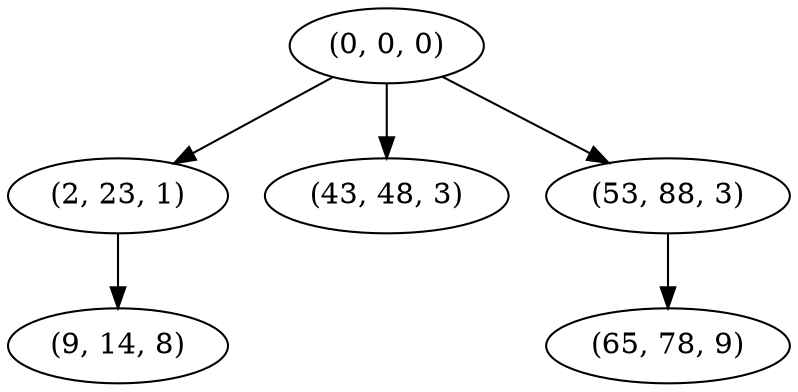 digraph tree {
    "(0, 0, 0)";
    "(2, 23, 1)";
    "(9, 14, 8)";
    "(43, 48, 3)";
    "(53, 88, 3)";
    "(65, 78, 9)";
    "(0, 0, 0)" -> "(2, 23, 1)";
    "(0, 0, 0)" -> "(43, 48, 3)";
    "(0, 0, 0)" -> "(53, 88, 3)";
    "(2, 23, 1)" -> "(9, 14, 8)";
    "(53, 88, 3)" -> "(65, 78, 9)";
}
